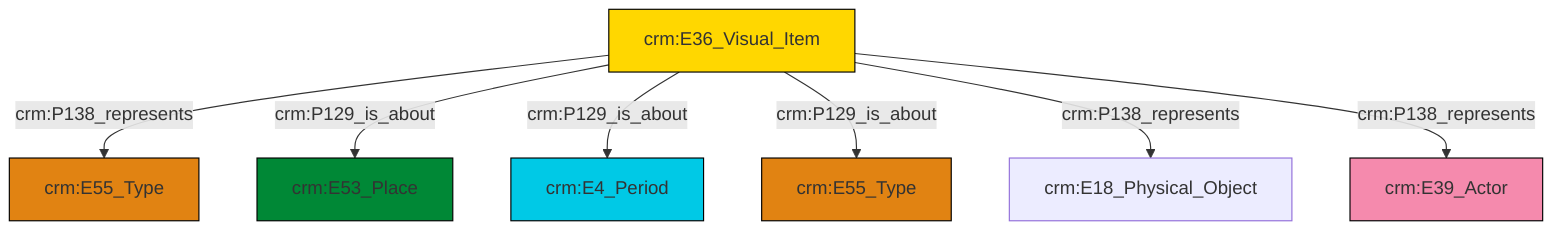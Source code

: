 graph TD
classDef Literal fill:#f2f2f2,stroke:#000000;
classDef CRM_Entity fill:#FFFFFF,stroke:#000000;
classDef Temporal_Entity fill:#00C9E6, stroke:#000000;
classDef Type fill:#E18312, stroke:#000000;
classDef Time-Span fill:#2C9C91, stroke:#000000;
classDef Appellation fill:#FFEB7F, stroke:#000000;
classDef Place fill:#008836, stroke:#000000;
classDef Persistent_Item fill:#B266B2, stroke:#000000;
classDef Conceptual_Object fill:#FFD700, stroke:#000000;
classDef Physical_Thing fill:#D2B48C, stroke:#000000;
classDef Actor fill:#f58aad, stroke:#000000;
classDef PC_Classes fill:#4ce600, stroke:#000000;
classDef Multi fill:#cccccc,stroke:#000000;

2["crm:E36_Visual_Item"]:::Conceptual_Object -->|crm:P138_represents| 3["crm:E55_Type"]:::Type
2["crm:E36_Visual_Item"]:::Conceptual_Object -->|crm:P129_is_about| 4["crm:E53_Place"]:::Place
2["crm:E36_Visual_Item"]:::Conceptual_Object -->|crm:P129_is_about| 0["crm:E4_Period"]:::Temporal_Entity
2["crm:E36_Visual_Item"]:::Conceptual_Object -->|crm:P129_is_about| 7["crm:E55_Type"]:::Type
2["crm:E36_Visual_Item"]:::Conceptual_Object -->|crm:P138_represents| 9["crm:E18_Physical_Object"]:::Default
2["crm:E36_Visual_Item"]:::Conceptual_Object -->|crm:P138_represents| 5["crm:E39_Actor"]:::Actor